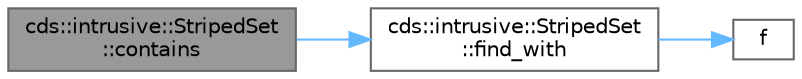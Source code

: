 digraph "cds::intrusive::StripedSet::contains"
{
 // LATEX_PDF_SIZE
  bgcolor="transparent";
  edge [fontname=Helvetica,fontsize=10,labelfontname=Helvetica,labelfontsize=10];
  node [fontname=Helvetica,fontsize=10,shape=box,height=0.2,width=0.4];
  rankdir="LR";
  Node1 [id="Node000001",label="cds::intrusive::StripedSet\l::contains",height=0.2,width=0.4,color="gray40", fillcolor="grey60", style="filled", fontcolor="black",tooltip="Checks whether the set contains key using pred predicate for searching"];
  Node1 -> Node2 [id="edge1_Node000001_Node000002",color="steelblue1",style="solid",tooltip=" "];
  Node2 [id="Node000002",label="cds::intrusive::StripedSet\l::find_with",height=0.2,width=0.4,color="grey40", fillcolor="white", style="filled",URL="$classcds_1_1intrusive_1_1_striped_set.html#af47d38de7746c0701b794c02d7cc79bd",tooltip="Find the key val using pred predicate"];
  Node2 -> Node3 [id="edge2_Node000002_Node000003",color="steelblue1",style="solid",tooltip=" "];
  Node3 [id="Node000003",label="f",height=0.2,width=0.4,color="grey40", fillcolor="white", style="filled",URL="$cxx11__tensor__map_8cpp.html#a7f507fea02198f6cb81c86640c7b1a4e",tooltip=" "];
}
